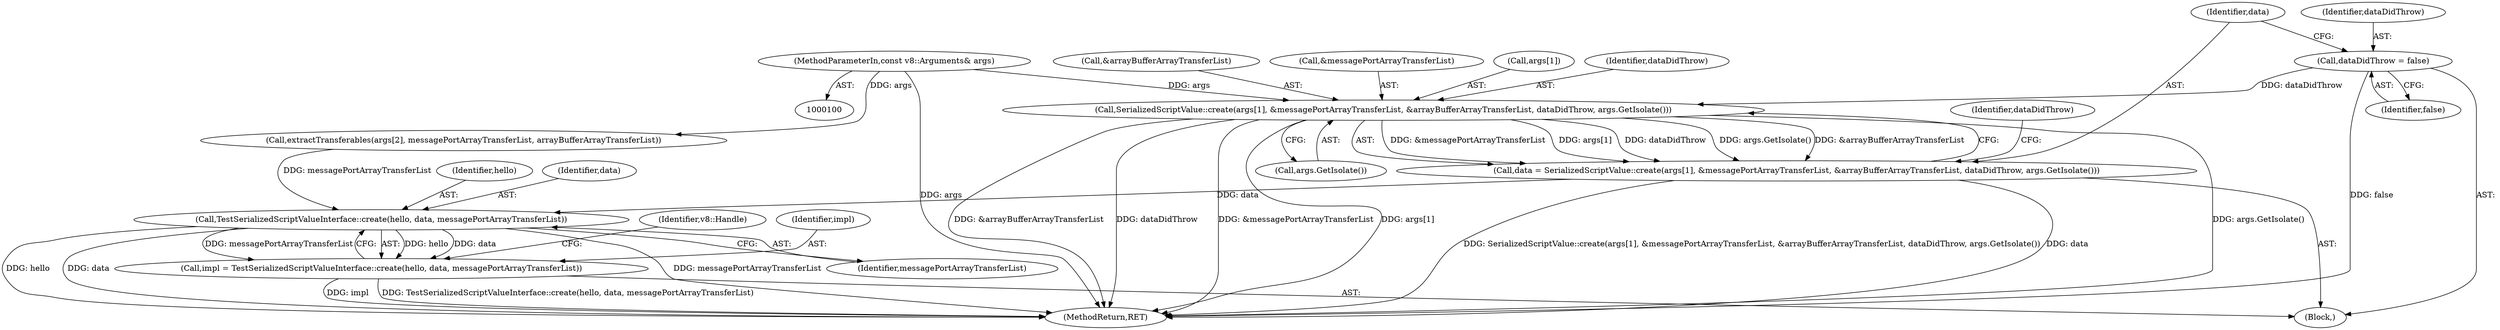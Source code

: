 digraph "0_Chrome_e9372a1bfd3588a80fcf49aa07321f0971dd6091_42@API" {
"1000148" [label="(Call,SerializedScriptValue::create(args[1], &messagePortArrayTransferList, &arrayBufferArrayTransferList, dataDidThrow, args.GetIsolate()))"];
"1000101" [label="(MethodParameterIn,const v8::Arguments& args)"];
"1000142" [label="(Call,dataDidThrow = false)"];
"1000146" [label="(Call,data = SerializedScriptValue::create(args[1], &messagePortArrayTransferList, &arrayBufferArrayTransferList, dataDidThrow, args.GetIsolate()))"];
"1000165" [label="(Call,TestSerializedScriptValueInterface::create(hello, data, messagePortArrayTransferList))"];
"1000163" [label="(Call,impl = TestSerializedScriptValueInterface::create(hello, data, messagePortArrayTransferList))"];
"1000164" [label="(Identifier,impl)"];
"1000163" [label="(Call,impl = TestSerializedScriptValueInterface::create(hello, data, messagePortArrayTransferList))"];
"1000171" [label="(Identifier,v8::Handle)"];
"1000102" [label="(Block,)"];
"1000159" [label="(Identifier,dataDidThrow)"];
"1000149" [label="(Call,args[1])"];
"1000142" [label="(Call,dataDidThrow = false)"];
"1000183" [label="(MethodReturn,RET)"];
"1000156" [label="(Identifier,dataDidThrow)"];
"1000166" [label="(Identifier,hello)"];
"1000165" [label="(Call,TestSerializedScriptValueInterface::create(hello, data, messagePortArrayTransferList))"];
"1000101" [label="(MethodParameterIn,const v8::Arguments& args)"];
"1000154" [label="(Call,&arrayBufferArrayTransferList)"];
"1000147" [label="(Identifier,data)"];
"1000148" [label="(Call,SerializedScriptValue::create(args[1], &messagePortArrayTransferList, &arrayBufferArrayTransferList, dataDidThrow, args.GetIsolate()))"];
"1000167" [label="(Identifier,data)"];
"1000152" [label="(Call,&messagePortArrayTransferList)"];
"1000168" [label="(Identifier,messagePortArrayTransferList)"];
"1000157" [label="(Call,args.GetIsolate())"];
"1000144" [label="(Identifier,false)"];
"1000146" [label="(Call,data = SerializedScriptValue::create(args[1], &messagePortArrayTransferList, &arrayBufferArrayTransferList, dataDidThrow, args.GetIsolate()))"];
"1000132" [label="(Call,extractTransferables(args[2], messagePortArrayTransferList, arrayBufferArrayTransferList))"];
"1000143" [label="(Identifier,dataDidThrow)"];
"1000148" -> "1000146"  [label="AST: "];
"1000148" -> "1000157"  [label="CFG: "];
"1000149" -> "1000148"  [label="AST: "];
"1000152" -> "1000148"  [label="AST: "];
"1000154" -> "1000148"  [label="AST: "];
"1000156" -> "1000148"  [label="AST: "];
"1000157" -> "1000148"  [label="AST: "];
"1000146" -> "1000148"  [label="CFG: "];
"1000148" -> "1000183"  [label="DDG: args.GetIsolate()"];
"1000148" -> "1000183"  [label="DDG: &arrayBufferArrayTransferList"];
"1000148" -> "1000183"  [label="DDG: dataDidThrow"];
"1000148" -> "1000183"  [label="DDG: &messagePortArrayTransferList"];
"1000148" -> "1000183"  [label="DDG: args[1]"];
"1000148" -> "1000146"  [label="DDG: &messagePortArrayTransferList"];
"1000148" -> "1000146"  [label="DDG: args[1]"];
"1000148" -> "1000146"  [label="DDG: dataDidThrow"];
"1000148" -> "1000146"  [label="DDG: args.GetIsolate()"];
"1000148" -> "1000146"  [label="DDG: &arrayBufferArrayTransferList"];
"1000101" -> "1000148"  [label="DDG: args"];
"1000142" -> "1000148"  [label="DDG: dataDidThrow"];
"1000101" -> "1000100"  [label="AST: "];
"1000101" -> "1000183"  [label="DDG: args"];
"1000101" -> "1000132"  [label="DDG: args"];
"1000142" -> "1000102"  [label="AST: "];
"1000142" -> "1000144"  [label="CFG: "];
"1000143" -> "1000142"  [label="AST: "];
"1000144" -> "1000142"  [label="AST: "];
"1000147" -> "1000142"  [label="CFG: "];
"1000142" -> "1000183"  [label="DDG: false"];
"1000146" -> "1000102"  [label="AST: "];
"1000147" -> "1000146"  [label="AST: "];
"1000159" -> "1000146"  [label="CFG: "];
"1000146" -> "1000183"  [label="DDG: SerializedScriptValue::create(args[1], &messagePortArrayTransferList, &arrayBufferArrayTransferList, dataDidThrow, args.GetIsolate())"];
"1000146" -> "1000183"  [label="DDG: data"];
"1000146" -> "1000165"  [label="DDG: data"];
"1000165" -> "1000163"  [label="AST: "];
"1000165" -> "1000168"  [label="CFG: "];
"1000166" -> "1000165"  [label="AST: "];
"1000167" -> "1000165"  [label="AST: "];
"1000168" -> "1000165"  [label="AST: "];
"1000163" -> "1000165"  [label="CFG: "];
"1000165" -> "1000183"  [label="DDG: messagePortArrayTransferList"];
"1000165" -> "1000183"  [label="DDG: hello"];
"1000165" -> "1000183"  [label="DDG: data"];
"1000165" -> "1000163"  [label="DDG: hello"];
"1000165" -> "1000163"  [label="DDG: data"];
"1000165" -> "1000163"  [label="DDG: messagePortArrayTransferList"];
"1000132" -> "1000165"  [label="DDG: messagePortArrayTransferList"];
"1000163" -> "1000102"  [label="AST: "];
"1000164" -> "1000163"  [label="AST: "];
"1000171" -> "1000163"  [label="CFG: "];
"1000163" -> "1000183"  [label="DDG: impl"];
"1000163" -> "1000183"  [label="DDG: TestSerializedScriptValueInterface::create(hello, data, messagePortArrayTransferList)"];
}

